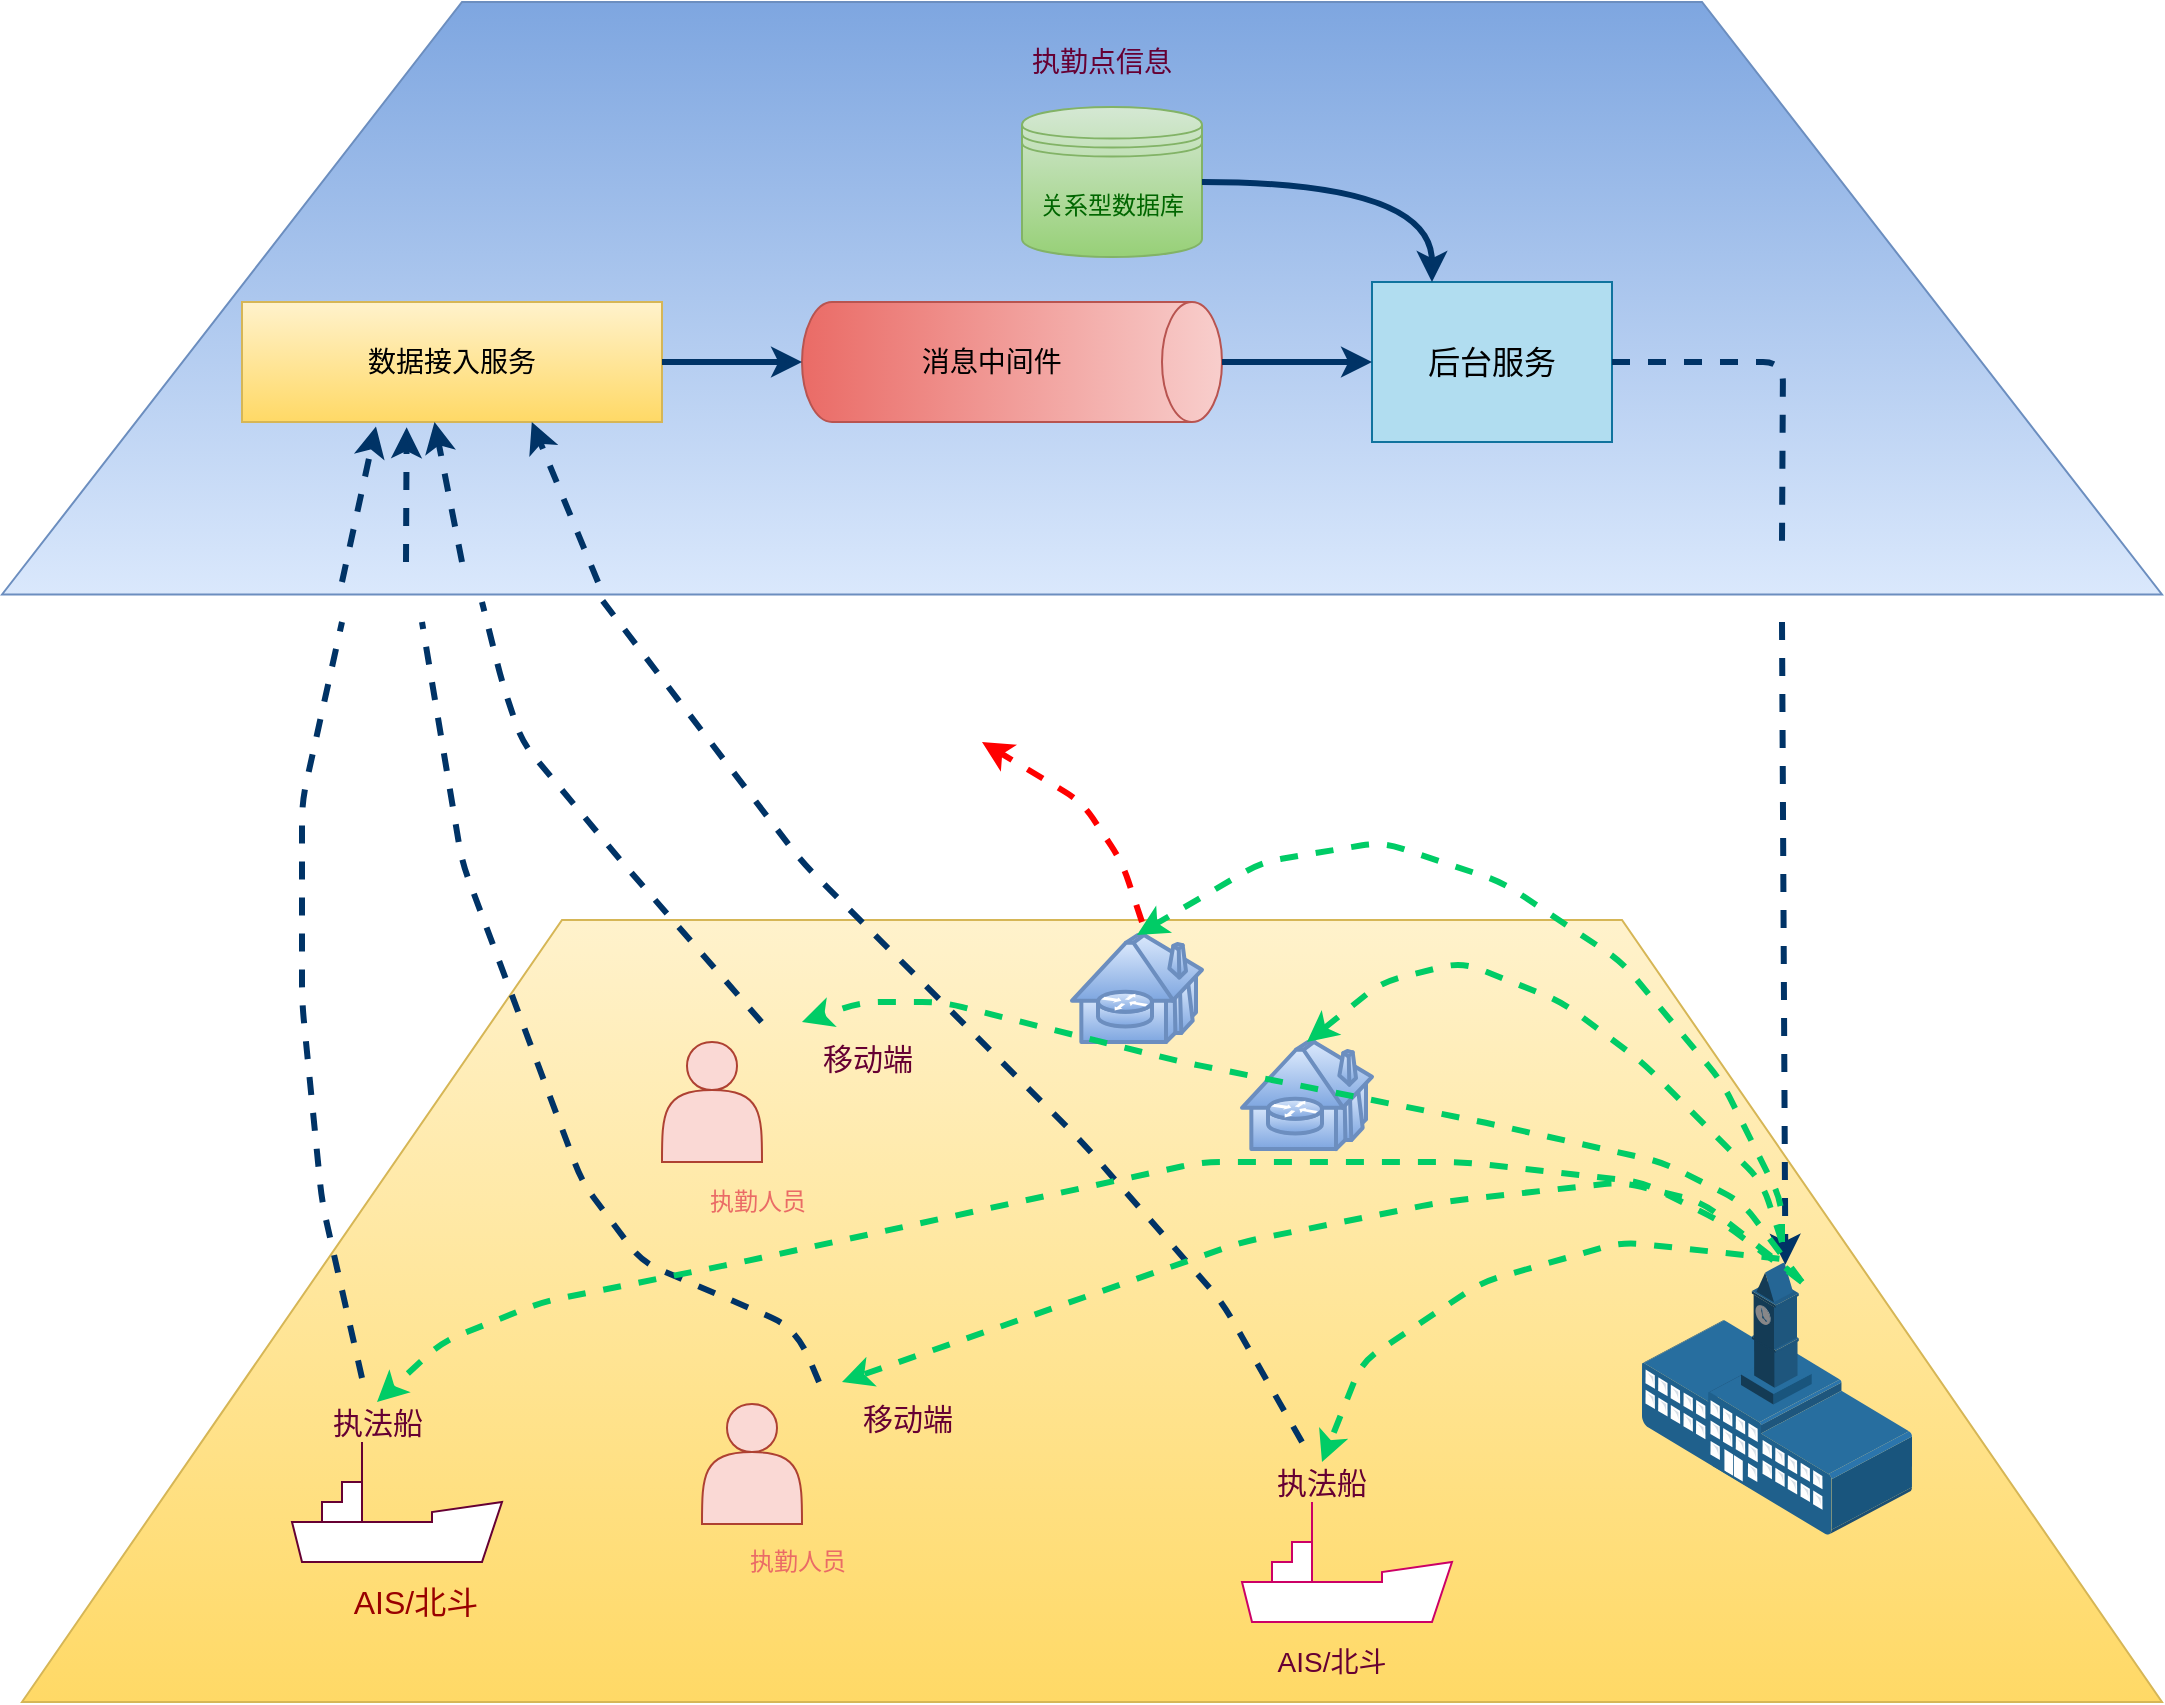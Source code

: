 <mxfile version="14.8.4" type="github">
  <diagram id="prtHgNgQTEPvFCAcTncT" name="Page-1">
    <mxGraphModel dx="1128" dy="1170" grid="1" gridSize="10" guides="1" tooltips="1" connect="1" arrows="1" fold="1" page="1" pageScale="1" pageWidth="827" pageHeight="1169" math="0" shadow="0">
      <root>
        <mxCell id="0" />
        <mxCell id="1" parent="0" />
        <mxCell id="DmJhWEfxrVPuvcuLkCye-24" value="" style="shape=trapezoid;perimeter=trapezoidPerimeter;whiteSpace=wrap;html=1;fixedSize=1;fontSize=14;size=230;fillColor=#dae8fc;strokeColor=#6c8ebf;gradientColor=#7ea6e0;gradientDirection=north;" vertex="1" parent="1">
          <mxGeometry x="830" y="710" width="1080" height="296.25" as="geometry" />
        </mxCell>
        <mxCell id="DmJhWEfxrVPuvcuLkCye-23" value="" style="shape=trapezoid;perimeter=trapezoidPerimeter;whiteSpace=wrap;html=1;fixedSize=1;fontSize=14;size=270;fillColor=#fff2cc;strokeColor=#d6b656;gradientColor=#ffd966;" vertex="1" parent="1">
          <mxGeometry x="840" y="1169" width="1070" height="391" as="geometry" />
        </mxCell>
        <mxCell id="DmJhWEfxrVPuvcuLkCye-19" value="" style="verticalLabelPosition=bottom;outlineConnect=0;align=center;dashed=0;html=1;verticalAlign=top;shape=mxgraph.pid.misc.ship;strokeColor=#660033;" vertex="1" parent="1">
          <mxGeometry x="975" y="1430" width="105" height="60" as="geometry" />
        </mxCell>
        <mxCell id="DmJhWEfxrVPuvcuLkCye-2" value="关系型数据库" style="shape=datastore;whiteSpace=wrap;html=1;fillColor=#d5e8d4;strokeColor=#82b366;gradientColor=#97d077;fontColor=#006600;" vertex="1" parent="1">
          <mxGeometry x="1340" y="762.5" width="90" height="75" as="geometry" />
        </mxCell>
        <mxCell id="DmJhWEfxrVPuvcuLkCye-4" value="" style="verticalLabelPosition=bottom;outlineConnect=0;align=center;dashed=0;html=1;verticalAlign=top;shape=mxgraph.pid.misc.ship;strokeColor=#CC0066;" vertex="1" parent="1">
          <mxGeometry x="1450" y="1460" width="105" height="60" as="geometry" />
        </mxCell>
        <mxCell id="DmJhWEfxrVPuvcuLkCye-5" value="执勤点信息" style="text;html=1;strokeColor=none;fillColor=none;align=center;verticalAlign=middle;whiteSpace=wrap;rounded=0;fontSize=14;fontColor=#660033;" vertex="1" parent="1">
          <mxGeometry x="1340" y="730" width="80" height="20" as="geometry" />
        </mxCell>
        <mxCell id="DmJhWEfxrVPuvcuLkCye-15" value="数据接入服务" style="rounded=0;whiteSpace=wrap;html=1;fontSize=14;fillColor=#fff2cc;strokeColor=#d6b656;gradientDirection=south;gradientColor=#ffd966;" vertex="1" parent="1">
          <mxGeometry x="950" y="860" width="210" height="60" as="geometry" />
        </mxCell>
        <mxCell id="DmJhWEfxrVPuvcuLkCye-16" value="执法船" style="text;html=1;strokeColor=none;fillColor=none;align=center;verticalAlign=middle;whiteSpace=wrap;rounded=0;fontSize=15;fontColor=#660033;" vertex="1" parent="1">
          <mxGeometry x="992.5" y="1410" width="50" height="20" as="geometry" />
        </mxCell>
        <mxCell id="DmJhWEfxrVPuvcuLkCye-17" value="AIS/北斗" style="text;html=1;strokeColor=none;fillColor=none;align=center;verticalAlign=middle;whiteSpace=wrap;rounded=0;fontSize=16;fontColor=#990000;" vertex="1" parent="1">
          <mxGeometry x="992.5" y="1500" width="87.5" height="20" as="geometry" />
        </mxCell>
        <mxCell id="DmJhWEfxrVPuvcuLkCye-21" value="&amp;nbsp;消息中间件" style="shape=cylinder3;whiteSpace=wrap;html=1;boundedLbl=1;backgroundOutline=1;size=15;fontSize=14;strokeColor=#b85450;gradientColor=#ea6b66;direction=south;fillColor=#f8cecc;rotation=0;" vertex="1" parent="1">
          <mxGeometry x="1230" y="860" width="210" height="60" as="geometry" />
        </mxCell>
        <mxCell id="DmJhWEfxrVPuvcuLkCye-27" value="AIS/北斗" style="text;html=1;strokeColor=none;fillColor=none;align=center;verticalAlign=middle;whiteSpace=wrap;rounded=0;fontSize=14;fontColor=#660033;" vertex="1" parent="1">
          <mxGeometry x="1465" y="1530" width="60" height="20" as="geometry" />
        </mxCell>
        <mxCell id="DmJhWEfxrVPuvcuLkCye-28" value="执法船" style="text;html=1;strokeColor=none;fillColor=none;align=center;verticalAlign=middle;whiteSpace=wrap;rounded=0;fontSize=15;fontColor=#660033;" vertex="1" parent="1">
          <mxGeometry x="1465" y="1440" width="50" height="20" as="geometry" />
        </mxCell>
        <mxCell id="DmJhWEfxrVPuvcuLkCye-36" value="" style="group" vertex="1" connectable="0" parent="1">
          <mxGeometry x="1160" y="1220" width="127.5" height="100" as="geometry" />
        </mxCell>
        <mxCell id="DmJhWEfxrVPuvcuLkCye-32" value="执勤人员" style="text;html=1;strokeColor=none;fillColor=none;align=center;verticalAlign=middle;whiteSpace=wrap;rounded=0;fontColor=#EA6B66;" vertex="1" parent="DmJhWEfxrVPuvcuLkCye-36">
          <mxGeometry x="17.5" y="80" width="60" height="20" as="geometry" />
        </mxCell>
        <mxCell id="DmJhWEfxrVPuvcuLkCye-33" value="" style="group" vertex="1" connectable="0" parent="DmJhWEfxrVPuvcuLkCye-36">
          <mxGeometry width="127.5" height="70" as="geometry" />
        </mxCell>
        <mxCell id="DmJhWEfxrVPuvcuLkCye-12" value="移动端" style="text;html=1;strokeColor=none;fillColor=none;align=center;verticalAlign=middle;whiteSpace=wrap;rounded=0;fontSize=15;fontColor=#660033;" vertex="1" parent="DmJhWEfxrVPuvcuLkCye-33">
          <mxGeometry x="77.5" y="7.5" width="50" height="20" as="geometry" />
        </mxCell>
        <mxCell id="DmJhWEfxrVPuvcuLkCye-10" value="" style="shape=actor;whiteSpace=wrap;html=1;fillColor=#fad9d5;strokeColor=#ae4132;" vertex="1" parent="DmJhWEfxrVPuvcuLkCye-33">
          <mxGeometry y="10" width="50" height="60" as="geometry" />
        </mxCell>
        <mxCell id="DmJhWEfxrVPuvcuLkCye-8" value="" style="shape=image;html=1;verticalAlign=top;verticalLabelPosition=bottom;labelBackgroundColor=#ffffff;imageAspect=0;aspect=fixed;image=https://cdn2.iconfinder.com/data/icons/kitchen-appliances-computers-and-electronics/32/Appliances-06-128.png;gradientColor=#ffffff;fontColor=#EA6B66;" vertex="1" parent="DmJhWEfxrVPuvcuLkCye-33">
          <mxGeometry x="41" width="35" height="35" as="geometry" />
        </mxCell>
        <mxCell id="DmJhWEfxrVPuvcuLkCye-37" value="" style="group" vertex="1" connectable="0" parent="1">
          <mxGeometry x="1180" y="1400" width="127.5" height="100" as="geometry" />
        </mxCell>
        <mxCell id="DmJhWEfxrVPuvcuLkCye-38" value="执勤人员" style="text;html=1;strokeColor=none;fillColor=none;align=center;verticalAlign=middle;whiteSpace=wrap;rounded=0;fontColor=#EA6B66;" vertex="1" parent="DmJhWEfxrVPuvcuLkCye-37">
          <mxGeometry x="17.5" y="80" width="60" height="20" as="geometry" />
        </mxCell>
        <mxCell id="DmJhWEfxrVPuvcuLkCye-40" value="移动端" style="text;html=1;strokeColor=none;fillColor=none;align=center;verticalAlign=middle;whiteSpace=wrap;rounded=0;fontSize=15;fontColor=#660033;" vertex="1" parent="DmJhWEfxrVPuvcuLkCye-37">
          <mxGeometry x="77.5" y="7.5" width="50" height="20" as="geometry" />
        </mxCell>
        <mxCell id="DmJhWEfxrVPuvcuLkCye-41" value="" style="shape=actor;whiteSpace=wrap;html=1;fillColor=#fad9d5;strokeColor=#ae4132;" vertex="1" parent="DmJhWEfxrVPuvcuLkCye-37">
          <mxGeometry y="11" width="50" height="60" as="geometry" />
        </mxCell>
        <mxCell id="DmJhWEfxrVPuvcuLkCye-42" value="" style="shape=image;html=1;verticalAlign=top;verticalLabelPosition=bottom;labelBackgroundColor=#ffffff;imageAspect=0;aspect=fixed;image=https://cdn2.iconfinder.com/data/icons/kitchen-appliances-computers-and-electronics/32/Appliances-06-128.png;gradientColor=#ffffff;fontColor=#EA6B66;" vertex="1" parent="DmJhWEfxrVPuvcuLkCye-37">
          <mxGeometry x="41" width="35" height="35" as="geometry" />
        </mxCell>
        <mxCell id="DmJhWEfxrVPuvcuLkCye-46" value="" style="points=[];aspect=fixed;html=1;align=center;shadow=0;dashed=0;image;image=img/lib/allied_telesis/buildings/School_Building.svg;fontSize=14;fontColor=#0F0C0E;strokeColor=#CC0066;fillColor=none;gradientColor=#ffffff;" vertex="1" parent="1">
          <mxGeometry x="1650" y="1340" width="135" height="136.47" as="geometry" />
        </mxCell>
        <mxCell id="DmJhWEfxrVPuvcuLkCye-49" value="后台服务" style="rounded=0;whiteSpace=wrap;html=1;fontSize=16;strokeColor=#10739e;fillColor=#b1ddf0;" vertex="1" parent="1">
          <mxGeometry x="1515" y="850" width="120" height="80" as="geometry" />
        </mxCell>
        <mxCell id="DmJhWEfxrVPuvcuLkCye-55" value="" style="shape=image;html=1;verticalAlign=top;verticalLabelPosition=bottom;labelBackgroundColor=#ffffff;imageAspect=0;aspect=fixed;image=https://cdn1.iconfinder.com/data/icons/innovation-technology-2/512/tech_0011-128.png;fontSize=16;fontColor=#0F0C0E;strokeColor=#CC0066;fillColor=none;gradientColor=#ffffff;" vertex="1" parent="1">
          <mxGeometry x="1220" y="1000" width="128" height="128" as="geometry" />
        </mxCell>
        <mxCell id="DmJhWEfxrVPuvcuLkCye-62" value="" style="endArrow=none;html=1;dashed=1;fontSize=16;fontColor=#0F0C0E;strokeColor=#003366;strokeWidth=3;" edge="1" parent="1">
          <mxGeometry width="50" height="50" relative="1" as="geometry">
            <mxPoint x="1010" y="1398" as="sourcePoint" />
            <mxPoint x="1000" y="1020" as="targetPoint" />
            <Array as="points">
              <mxPoint x="990" y="1310" />
              <mxPoint x="980" y="1210" />
              <mxPoint x="980" y="1110" />
            </Array>
          </mxGeometry>
        </mxCell>
        <mxCell id="DmJhWEfxrVPuvcuLkCye-63" value="" style="endArrow=classic;html=1;dashed=1;fontSize=16;fontColor=#0F0C0E;strokeColor=#003366;strokeWidth=3;entryX=0.319;entryY=1.037;entryDx=0;entryDy=0;entryPerimeter=0;" edge="1" parent="1" target="DmJhWEfxrVPuvcuLkCye-15">
          <mxGeometry width="50" height="50" relative="1" as="geometry">
            <mxPoint x="1000" y="1000" as="sourcePoint" />
            <mxPoint x="970" y="1050" as="targetPoint" />
          </mxGeometry>
        </mxCell>
        <mxCell id="DmJhWEfxrVPuvcuLkCye-64" value="" style="endArrow=none;html=1;dashed=1;fontSize=16;fontColor=#0F0C0E;strokeColor=#003366;strokeWidth=3;" edge="1" parent="1">
          <mxGeometry width="50" height="50" relative="1" as="geometry">
            <mxPoint x="1480" y="1430" as="sourcePoint" />
            <mxPoint x="1130" y="1009" as="targetPoint" />
            <Array as="points">
              <mxPoint x="1440" y="1360" />
              <mxPoint x="1370" y="1280" />
              <mxPoint x="1230" y="1140" />
            </Array>
          </mxGeometry>
        </mxCell>
        <mxCell id="DmJhWEfxrVPuvcuLkCye-65" value="" style="endArrow=classic;html=1;dashed=1;fontSize=16;fontColor=#0F0C0E;strokeColor=#003366;strokeWidth=3;entryX=0.69;entryY=1;entryDx=0;entryDy=0;entryPerimeter=0;" edge="1" parent="1" target="DmJhWEfxrVPuvcuLkCye-15">
          <mxGeometry width="50" height="50" relative="1" as="geometry">
            <mxPoint x="1128" y="1000" as="sourcePoint" />
            <mxPoint x="1104" y="930" as="targetPoint" />
          </mxGeometry>
        </mxCell>
        <mxCell id="DmJhWEfxrVPuvcuLkCye-66" value="" style="endArrow=none;html=1;dashed=1;fontSize=16;fontColor=#0F0C0E;strokeColor=#003366;strokeWidth=3;exitX=0.25;exitY=0;exitDx=0;exitDy=0;" edge="1" parent="1" source="DmJhWEfxrVPuvcuLkCye-8">
          <mxGeometry width="50" height="50" relative="1" as="geometry">
            <mxPoint x="1190" y="1220" as="sourcePoint" />
            <mxPoint x="1070" y="1010" as="targetPoint" />
            <Array as="points">
              <mxPoint x="1140" y="1140" />
              <mxPoint x="1090" y="1080" />
              <mxPoint x="1080" y="1050" />
            </Array>
          </mxGeometry>
        </mxCell>
        <mxCell id="DmJhWEfxrVPuvcuLkCye-68" value="" style="endArrow=classic;html=1;dashed=1;fontSize=16;fontColor=#0F0C0E;strokeColor=#003366;strokeWidth=3;" edge="1" parent="1">
          <mxGeometry width="50" height="50" relative="1" as="geometry">
            <mxPoint x="1060" y="990" as="sourcePoint" />
            <mxPoint x="1046.25" y="920" as="targetPoint" />
            <Array as="points" />
          </mxGeometry>
        </mxCell>
        <mxCell id="DmJhWEfxrVPuvcuLkCye-72" value="" style="endArrow=none;html=1;dashed=1;fontSize=16;fontColor=#0F0C0E;strokeColor=#003366;strokeWidth=3;exitX=0.5;exitY=0;exitDx=0;exitDy=0;" edge="1" parent="1" source="DmJhWEfxrVPuvcuLkCye-42">
          <mxGeometry width="50" height="50" relative="1" as="geometry">
            <mxPoint x="900" y="1130" as="sourcePoint" />
            <mxPoint x="1040" y="1020" as="targetPoint" />
            <Array as="points">
              <mxPoint x="1230" y="1380" />
              <mxPoint x="1220" y="1370" />
              <mxPoint x="1150" y="1340" />
              <mxPoint x="1120" y="1300" />
              <mxPoint x="1060" y="1140" />
            </Array>
          </mxGeometry>
        </mxCell>
        <mxCell id="DmJhWEfxrVPuvcuLkCye-73" value="" style="endArrow=classic;html=1;dashed=1;fontSize=16;fontColor=#0F0C0E;strokeColor=#003366;strokeWidth=3;entryX=0.392;entryY=1.044;entryDx=0;entryDy=0;entryPerimeter=0;" edge="1" parent="1" target="DmJhWEfxrVPuvcuLkCye-15">
          <mxGeometry width="50" height="50" relative="1" as="geometry">
            <mxPoint x="1032" y="990" as="sourcePoint" />
            <mxPoint x="960" y="1060" as="targetPoint" />
          </mxGeometry>
        </mxCell>
        <mxCell id="DmJhWEfxrVPuvcuLkCye-75" value="" style="endArrow=classic;html=1;fontSize=16;fontColor=#0F0C0E;strokeColor=#003366;strokeWidth=3;entryX=0.5;entryY=1;entryDx=0;entryDy=0;entryPerimeter=0;exitX=1;exitY=0.5;exitDx=0;exitDy=0;" edge="1" parent="1" source="DmJhWEfxrVPuvcuLkCye-15" target="DmJhWEfxrVPuvcuLkCye-21">
          <mxGeometry width="50" height="50" relative="1" as="geometry">
            <mxPoint x="850" y="1110" as="sourcePoint" />
            <mxPoint x="900" y="1060" as="targetPoint" />
          </mxGeometry>
        </mxCell>
        <mxCell id="DmJhWEfxrVPuvcuLkCye-76" value="" style="endArrow=classic;html=1;fontSize=16;fontColor=#0F0C0E;strokeColor=#003366;strokeWidth=3;entryX=0;entryY=0.5;entryDx=0;entryDy=0;exitX=0.5;exitY=0;exitDx=0;exitDy=0;exitPerimeter=0;" edge="1" parent="1" source="DmJhWEfxrVPuvcuLkCye-21" target="DmJhWEfxrVPuvcuLkCye-49">
          <mxGeometry width="50" height="50" relative="1" as="geometry">
            <mxPoint x="880" y="1140" as="sourcePoint" />
            <mxPoint x="930" y="1090" as="targetPoint" />
          </mxGeometry>
        </mxCell>
        <mxCell id="DmJhWEfxrVPuvcuLkCye-78" value="" style="endArrow=classic;html=1;fontSize=16;fontColor=#0F0C0E;strokeColor=#003366;strokeWidth=3;entryX=0.25;entryY=0;entryDx=0;entryDy=0;edgeStyle=orthogonalEdgeStyle;curved=1;" edge="1" parent="1" source="DmJhWEfxrVPuvcuLkCye-2" target="DmJhWEfxrVPuvcuLkCye-49">
          <mxGeometry width="50" height="50" relative="1" as="geometry">
            <mxPoint x="1760" y="800" as="sourcePoint" />
            <mxPoint x="1810" y="750" as="targetPoint" />
          </mxGeometry>
        </mxCell>
        <mxCell id="DmJhWEfxrVPuvcuLkCye-82" value="" style="shape=mxgraph.cisco.buildings.telecommuter_house;html=1;pointerEvents=1;dashed=0;fillColor=#dae8fc;strokeColor=#6c8ebf;strokeWidth=2;verticalLabelPosition=bottom;verticalAlign=top;align=center;outlineConnect=0;fontSize=16;gradientColor=#7ea6e0;" vertex="1" parent="1">
          <mxGeometry x="1450" y="1230" width="65" height="53.53" as="geometry" />
        </mxCell>
        <mxCell id="DmJhWEfxrVPuvcuLkCye-83" value="" style="shape=mxgraph.cisco.buildings.telecommuter_house;html=1;pointerEvents=1;dashed=0;fillColor=#dae8fc;strokeColor=#6c8ebf;strokeWidth=2;verticalLabelPosition=bottom;verticalAlign=top;align=center;outlineConnect=0;fontSize=16;gradientColor=#7ea6e0;" vertex="1" parent="1">
          <mxGeometry x="1365" y="1176.47" width="65" height="53.53" as="geometry" />
        </mxCell>
        <mxCell id="DmJhWEfxrVPuvcuLkCye-84" value="" style="endArrow=none;html=1;fontSize=16;fontColor=#0F0C0E;strokeColor=#003366;strokeWidth=3;exitX=1;exitY=0.5;exitDx=0;exitDy=0;edgeStyle=orthogonalEdgeStyle;dashed=1;" edge="1" parent="1" source="DmJhWEfxrVPuvcuLkCye-49">
          <mxGeometry width="50" height="50" relative="1" as="geometry">
            <mxPoint x="1850" y="1170" as="sourcePoint" />
            <mxPoint x="1720" y="980" as="targetPoint" />
          </mxGeometry>
        </mxCell>
        <mxCell id="DmJhWEfxrVPuvcuLkCye-86" value="" style="endArrow=classic;html=1;dashed=1;fontSize=16;fontColor=#0F0C0E;strokeColor=#003366;strokeWidth=3;entryX=0.531;entryY=0.01;entryDx=0;entryDy=0;entryPerimeter=0;" edge="1" parent="1" target="DmJhWEfxrVPuvcuLkCye-46">
          <mxGeometry width="50" height="50" relative="1" as="geometry">
            <mxPoint x="1720" y="1020" as="sourcePoint" />
            <mxPoint x="1900" y="1160" as="targetPoint" />
          </mxGeometry>
        </mxCell>
        <mxCell id="DmJhWEfxrVPuvcuLkCye-89" value="" style="endArrow=classic;html=1;dashed=1;fontSize=16;fontColor=#0F0C0E;strokeColor=#00CC66;strokeWidth=3;entryX=0.5;entryY=0;entryDx=0;entryDy=0;entryPerimeter=0;" edge="1" parent="1" target="DmJhWEfxrVPuvcuLkCye-82">
          <mxGeometry width="50" height="50" relative="1" as="geometry">
            <mxPoint x="1720" y="1330" as="sourcePoint" />
            <mxPoint x="1570" y="1200" as="targetPoint" />
            <Array as="points">
              <mxPoint x="1710" y="1300" />
              <mxPoint x="1680" y="1270" />
              <mxPoint x="1650" y="1240" />
              <mxPoint x="1610" y="1210" />
              <mxPoint x="1560" y="1190" />
              <mxPoint x="1520" y="1200" />
            </Array>
          </mxGeometry>
        </mxCell>
        <mxCell id="DmJhWEfxrVPuvcuLkCye-90" value="" style="endArrow=classic;html=1;dashed=1;fontSize=16;fontColor=#0F0C0E;strokeColor=#00CC66;strokeWidth=3;entryX=0.5;entryY=0;entryDx=0;entryDy=0;entryPerimeter=0;" edge="1" parent="1" target="DmJhWEfxrVPuvcuLkCye-83">
          <mxGeometry width="50" height="50" relative="1" as="geometry">
            <mxPoint x="1720" y="1330" as="sourcePoint" />
            <mxPoint x="1492.5" y="1240" as="targetPoint" />
            <Array as="points">
              <mxPoint x="1720" y="1310" />
              <mxPoint x="1690" y="1250" />
              <mxPoint x="1640" y="1190" />
              <mxPoint x="1580" y="1150" />
              <mxPoint x="1520" y="1130" />
              <mxPoint x="1460" y="1140" />
            </Array>
          </mxGeometry>
        </mxCell>
        <mxCell id="DmJhWEfxrVPuvcuLkCye-92" value="" style="endArrow=classic;html=1;dashed=1;fontSize=16;fontColor=#0F0C0E;strokeColor=#00CC66;strokeWidth=3;entryX=0.5;entryY=0;entryDx=0;entryDy=0;exitX=0.509;exitY=-0.012;exitDx=0;exitDy=0;exitPerimeter=0;" edge="1" parent="1" source="DmJhWEfxrVPuvcuLkCye-46" target="DmJhWEfxrVPuvcuLkCye-28">
          <mxGeometry width="50" height="50" relative="1" as="geometry">
            <mxPoint x="1710" y="1650" as="sourcePoint" />
            <mxPoint x="1760" y="1600" as="targetPoint" />
            <Array as="points">
              <mxPoint x="1640" y="1330" />
              <mxPoint x="1570" y="1350" />
              <mxPoint x="1510" y="1390" />
            </Array>
          </mxGeometry>
        </mxCell>
        <mxCell id="DmJhWEfxrVPuvcuLkCye-93" value="" style="endArrow=classic;html=1;dashed=1;fontSize=16;fontColor=#0F0C0E;strokeColor=#00CC66;strokeWidth=3;exitX=0.509;exitY=-0.012;exitDx=0;exitDy=0;exitPerimeter=0;" edge="1" parent="1">
          <mxGeometry width="50" height="50" relative="1" as="geometry">
            <mxPoint x="1728.715" y="1348.362" as="sourcePoint" />
            <mxPoint x="1250" y="1400" as="targetPoint" />
            <Array as="points">
              <mxPoint x="1680" y="1310" />
              <mxPoint x="1640" y="1300" />
              <mxPoint x="1550" y="1310" />
              <mxPoint x="1450" y="1330" />
            </Array>
          </mxGeometry>
        </mxCell>
        <mxCell id="DmJhWEfxrVPuvcuLkCye-94" value="" style="endArrow=classic;html=1;dashed=1;fontSize=16;fontColor=#0F0C0E;strokeColor=#00CC66;strokeWidth=3;" edge="1" parent="1">
          <mxGeometry width="50" height="50" relative="1" as="geometry">
            <mxPoint x="1730" y="1350" as="sourcePoint" />
            <mxPoint x="1230" y="1220" as="targetPoint" />
            <Array as="points">
              <mxPoint x="1700" y="1310" />
              <mxPoint x="1660" y="1290" />
              <mxPoint x="1570" y="1270" />
              <mxPoint x="1420" y="1240" />
              <mxPoint x="1300" y="1210" />
              <mxPoint x="1260" y="1210" />
            </Array>
          </mxGeometry>
        </mxCell>
        <mxCell id="DmJhWEfxrVPuvcuLkCye-95" value="" style="endArrow=classic;html=1;dashed=1;fontSize=16;fontColor=#0F0C0E;strokeColor=#00CC66;strokeWidth=3;entryX=0.5;entryY=0;entryDx=0;entryDy=0;" edge="1" parent="1" target="DmJhWEfxrVPuvcuLkCye-16">
          <mxGeometry width="50" height="50" relative="1" as="geometry">
            <mxPoint x="1730" y="1350" as="sourcePoint" />
            <mxPoint x="1250" y="1420" as="targetPoint" />
            <Array as="points">
              <mxPoint x="1690" y="1320" />
              <mxPoint x="1650" y="1300" />
              <mxPoint x="1560" y="1290" />
              <mxPoint x="1430" y="1290" />
              <mxPoint x="1200" y="1340" />
              <mxPoint x="1100" y="1360" />
              <mxPoint x="1050" y="1380" />
            </Array>
          </mxGeometry>
        </mxCell>
        <mxCell id="DmJhWEfxrVPuvcuLkCye-96" value="" style="endArrow=classic;html=1;dashed=1;fontSize=16;fontColor=#0F0C0E;strokeWidth=3;strokeColor=#FF0000;" edge="1" parent="1">
          <mxGeometry width="50" height="50" relative="1" as="geometry">
            <mxPoint x="1400" y="1170" as="sourcePoint" />
            <mxPoint x="1320" y="1080" as="targetPoint" />
            <Array as="points">
              <mxPoint x="1390" y="1140" />
              <mxPoint x="1370" y="1110" />
            </Array>
          </mxGeometry>
        </mxCell>
      </root>
    </mxGraphModel>
  </diagram>
</mxfile>
